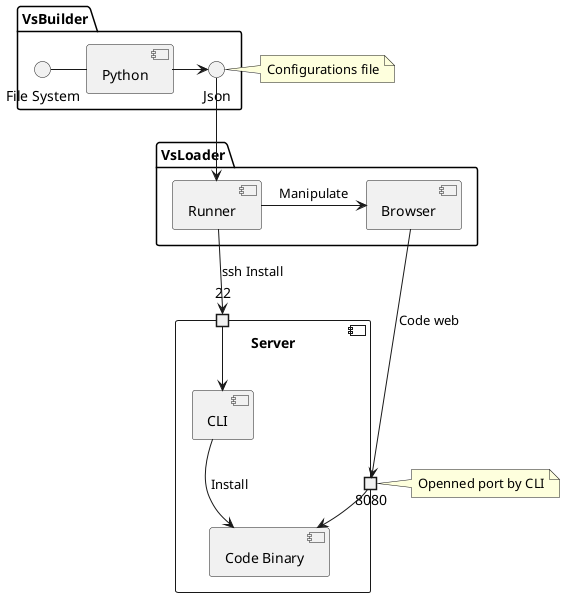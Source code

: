 @startuml "Component"


package VsBuilder{
  "File System" - [Python]
  [Python] -> "Json"
}



package VsLoader{
  "Json" --> [Runner]
  [Browser]
  [Runner]
  Runner -> Browser : Manipulate
}


component Server{
  [CLI] --> [Code Binary] : Install
  portin 22
  portout 8080
}

22 -> CLI

Runner --> 22: ssh Install
Browser --> 8080: Code web
8080 --> [Code Binary]

note left of 8080
  Openned port by CLI
end note

note left of Json
  Configurations file
end note

@enduml

